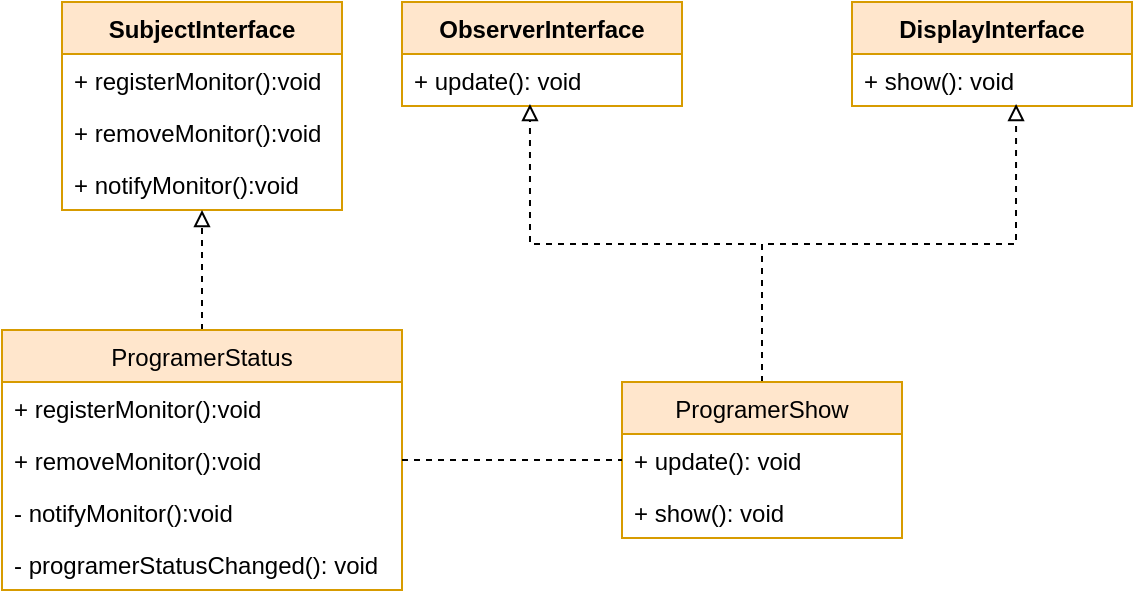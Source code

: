 <mxfile version="14.5.1" type="device"><diagram name="Page-1" id="e7e014a7-5840-1c2e-5031-d8a46d1fe8dd"><mxGraphModel dx="1355" dy="825" grid="1" gridSize="10" guides="1" tooltips="1" connect="1" arrows="1" fold="1" page="1" pageScale="1" pageWidth="1169" pageHeight="826" background="#ffffff" math="0" shadow="0"><root><mxCell id="0"/><mxCell id="1" parent="0"/><mxCell id="i6zqVbT-iI8tUSS1FPXM-42" value="SubjectInterface" style="swimlane;fontStyle=1;childLayout=stackLayout;horizontal=1;startSize=26;fillColor=#ffe6cc;horizontalStack=0;resizeParent=1;resizeParentMax=0;resizeLast=0;collapsible=1;marginBottom=0;strokeColor=#d79b00;" parent="1" vertex="1"><mxGeometry x="130" y="100" width="140" height="104" as="geometry"/></mxCell><mxCell id="i6zqVbT-iI8tUSS1FPXM-43" value="+ registerMonitor():void" style="text;strokeColor=none;fillColor=none;align=left;verticalAlign=top;spacingLeft=4;spacingRight=4;overflow=hidden;rotatable=0;points=[[0,0.5],[1,0.5]];portConstraint=eastwest;" parent="i6zqVbT-iI8tUSS1FPXM-42" vertex="1"><mxGeometry y="26" width="140" height="26" as="geometry"/></mxCell><mxCell id="i6zqVbT-iI8tUSS1FPXM-46" value="+ removeMonitor():void" style="text;strokeColor=none;fillColor=none;align=left;verticalAlign=top;spacingLeft=4;spacingRight=4;overflow=hidden;rotatable=0;points=[[0,0.5],[1,0.5]];portConstraint=eastwest;" parent="i6zqVbT-iI8tUSS1FPXM-42" vertex="1"><mxGeometry y="52" width="140" height="26" as="geometry"/></mxCell><mxCell id="i6zqVbT-iI8tUSS1FPXM-44" value="+ notifyMonitor():void" style="text;strokeColor=none;fillColor=none;align=left;verticalAlign=top;spacingLeft=4;spacingRight=4;overflow=hidden;rotatable=0;points=[[0,0.5],[1,0.5]];portConstraint=eastwest;" parent="i6zqVbT-iI8tUSS1FPXM-42" vertex="1"><mxGeometry y="78" width="140" height="26" as="geometry"/></mxCell><mxCell id="i6zqVbT-iI8tUSS1FPXM-51" value="DisplayInterface" style="swimlane;fontStyle=1;childLayout=stackLayout;horizontal=1;startSize=26;fillColor=#ffe6cc;horizontalStack=0;resizeParent=1;resizeParentMax=0;resizeLast=0;collapsible=1;marginBottom=0;strokeColor=#d79b00;" parent="1" vertex="1"><mxGeometry x="525" y="100" width="140" height="52" as="geometry"/></mxCell><mxCell id="i6zqVbT-iI8tUSS1FPXM-52" value="+ show(): void" style="text;strokeColor=none;fillColor=none;align=left;verticalAlign=top;spacingLeft=4;spacingRight=4;overflow=hidden;rotatable=0;points=[[0,0.5],[1,0.5]];portConstraint=eastwest;" parent="i6zqVbT-iI8tUSS1FPXM-51" vertex="1"><mxGeometry y="26" width="140" height="26" as="geometry"/></mxCell><mxCell id="i6zqVbT-iI8tUSS1FPXM-55" value="ObserverInterface" style="swimlane;fontStyle=1;childLayout=stackLayout;horizontal=1;startSize=26;fillColor=#ffe6cc;horizontalStack=0;resizeParent=1;resizeParentMax=0;resizeLast=0;collapsible=1;marginBottom=0;strokeColor=#d79b00;" parent="1" vertex="1"><mxGeometry x="300" y="100" width="140" height="52" as="geometry"/></mxCell><mxCell id="i6zqVbT-iI8tUSS1FPXM-56" value="+ update(): void" style="text;strokeColor=none;fillColor=none;align=left;verticalAlign=top;spacingLeft=4;spacingRight=4;overflow=hidden;rotatable=0;points=[[0,0.5],[1,0.5]];portConstraint=eastwest;" parent="i6zqVbT-iI8tUSS1FPXM-55" vertex="1"><mxGeometry y="26" width="140" height="26" as="geometry"/></mxCell><mxCell id="i6zqVbT-iI8tUSS1FPXM-63" style="edgeStyle=orthogonalEdgeStyle;rounded=0;orthogonalLoop=1;jettySize=auto;html=1;exitX=0.5;exitY=0;exitDx=0;exitDy=0;entryX=0.5;entryY=1;entryDx=0;entryDy=0;entryPerimeter=0;dashed=1;endArrow=block;endFill=0;" parent="1" source="i6zqVbT-iI8tUSS1FPXM-59" target="i6zqVbT-iI8tUSS1FPXM-44" edge="1"><mxGeometry relative="1" as="geometry"/></mxCell><mxCell id="i6zqVbT-iI8tUSS1FPXM-59" value="ProgramerStatus" style="swimlane;fontStyle=0;childLayout=stackLayout;horizontal=1;startSize=26;fillColor=#ffe6cc;horizontalStack=0;resizeParent=1;resizeParentMax=0;resizeLast=0;collapsible=1;marginBottom=0;strokeColor=#d79b00;" parent="1" vertex="1"><mxGeometry x="100" y="264" width="200" height="130" as="geometry"/></mxCell><mxCell id="i6zqVbT-iI8tUSS1FPXM-60" value="+ registerMonitor():void" style="text;strokeColor=none;fillColor=none;align=left;verticalAlign=top;spacingLeft=4;spacingRight=4;overflow=hidden;rotatable=0;points=[[0,0.5],[1,0.5]];portConstraint=eastwest;" parent="i6zqVbT-iI8tUSS1FPXM-59" vertex="1"><mxGeometry y="26" width="200" height="26" as="geometry"/></mxCell><mxCell id="i6zqVbT-iI8tUSS1FPXM-72" value="+ removeMonitor():void" style="text;strokeColor=none;fillColor=none;align=left;verticalAlign=top;spacingLeft=4;spacingRight=4;overflow=hidden;rotatable=0;points=[[0,0.5],[1,0.5]];portConstraint=eastwest;" parent="i6zqVbT-iI8tUSS1FPXM-59" vertex="1"><mxGeometry y="52" width="200" height="26" as="geometry"/></mxCell><mxCell id="i6zqVbT-iI8tUSS1FPXM-71" value="- notifyMonitor():void" style="text;strokeColor=none;fillColor=none;align=left;verticalAlign=top;spacingLeft=4;spacingRight=4;overflow=hidden;rotatable=0;points=[[0,0.5],[1,0.5]];portConstraint=eastwest;" parent="i6zqVbT-iI8tUSS1FPXM-59" vertex="1"><mxGeometry y="78" width="200" height="26" as="geometry"/></mxCell><mxCell id="i6zqVbT-iI8tUSS1FPXM-70" value="- programerStatusChanged(): void&#10;" style="text;strokeColor=none;fillColor=none;align=left;verticalAlign=top;spacingLeft=4;spacingRight=4;overflow=hidden;rotatable=0;points=[[0,0.5],[1,0.5]];portConstraint=eastwest;" parent="i6zqVbT-iI8tUSS1FPXM-59" vertex="1"><mxGeometry y="104" width="200" height="26" as="geometry"/></mxCell><mxCell id="i6zqVbT-iI8tUSS1FPXM-68" style="edgeStyle=orthogonalEdgeStyle;rounded=0;orthogonalLoop=1;jettySize=auto;html=1;entryX=0.457;entryY=0.962;entryDx=0;entryDy=0;entryPerimeter=0;dashed=1;endArrow=block;endFill=0;" parent="1" source="i6zqVbT-iI8tUSS1FPXM-64" target="i6zqVbT-iI8tUSS1FPXM-56" edge="1"><mxGeometry relative="1" as="geometry"/></mxCell><mxCell id="i6zqVbT-iI8tUSS1FPXM-69" style="edgeStyle=orthogonalEdgeStyle;rounded=0;orthogonalLoop=1;jettySize=auto;html=1;exitX=0.5;exitY=0;exitDx=0;exitDy=0;entryX=0.586;entryY=0.962;entryDx=0;entryDy=0;entryPerimeter=0;dashed=1;endArrow=block;endFill=0;" parent="1" source="i6zqVbT-iI8tUSS1FPXM-64" target="i6zqVbT-iI8tUSS1FPXM-52" edge="1"><mxGeometry relative="1" as="geometry"/></mxCell><mxCell id="i6zqVbT-iI8tUSS1FPXM-64" value="ProgramerShow" style="swimlane;fontStyle=0;childLayout=stackLayout;horizontal=1;startSize=26;fillColor=#ffe6cc;horizontalStack=0;resizeParent=1;resizeParentMax=0;resizeLast=0;collapsible=1;marginBottom=0;strokeColor=#d79b00;" parent="1" vertex="1"><mxGeometry x="410" y="290" width="140" height="78" as="geometry"/></mxCell><mxCell id="i6zqVbT-iI8tUSS1FPXM-65" value="+ update(): void" style="text;strokeColor=none;fillColor=none;align=left;verticalAlign=top;spacingLeft=4;spacingRight=4;overflow=hidden;rotatable=0;points=[[0,0.5],[1,0.5]];portConstraint=eastwest;" parent="i6zqVbT-iI8tUSS1FPXM-64" vertex="1"><mxGeometry y="26" width="140" height="26" as="geometry"/></mxCell><mxCell id="i6zqVbT-iI8tUSS1FPXM-66" value="+ show(): void" style="text;strokeColor=none;fillColor=none;align=left;verticalAlign=top;spacingLeft=4;spacingRight=4;overflow=hidden;rotatable=0;points=[[0,0.5],[1,0.5]];portConstraint=eastwest;" parent="i6zqVbT-iI8tUSS1FPXM-64" vertex="1"><mxGeometry y="52" width="140" height="26" as="geometry"/></mxCell><mxCell id="i6zqVbT-iI8tUSS1FPXM-75" style="edgeStyle=orthogonalEdgeStyle;rounded=0;orthogonalLoop=1;jettySize=auto;html=1;exitX=1;exitY=0.5;exitDx=0;exitDy=0;dashed=1;endArrow=none;endFill=0;" parent="1" source="i6zqVbT-iI8tUSS1FPXM-72" target="i6zqVbT-iI8tUSS1FPXM-65" edge="1"><mxGeometry relative="1" as="geometry"/></mxCell></root></mxGraphModel></diagram></mxfile>